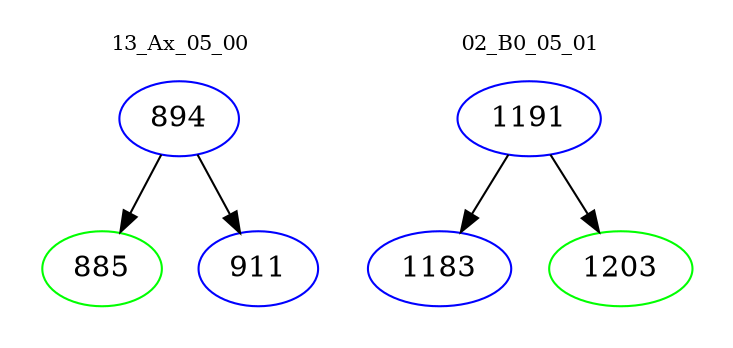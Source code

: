 digraph{
subgraph cluster_0 {
color = white
label = "13_Ax_05_00";
fontsize=10;
T0_894 [label="894", color="blue"]
T0_894 -> T0_885 [color="black"]
T0_885 [label="885", color="green"]
T0_894 -> T0_911 [color="black"]
T0_911 [label="911", color="blue"]
}
subgraph cluster_1 {
color = white
label = "02_B0_05_01";
fontsize=10;
T1_1191 [label="1191", color="blue"]
T1_1191 -> T1_1183 [color="black"]
T1_1183 [label="1183", color="blue"]
T1_1191 -> T1_1203 [color="black"]
T1_1203 [label="1203", color="green"]
}
}

